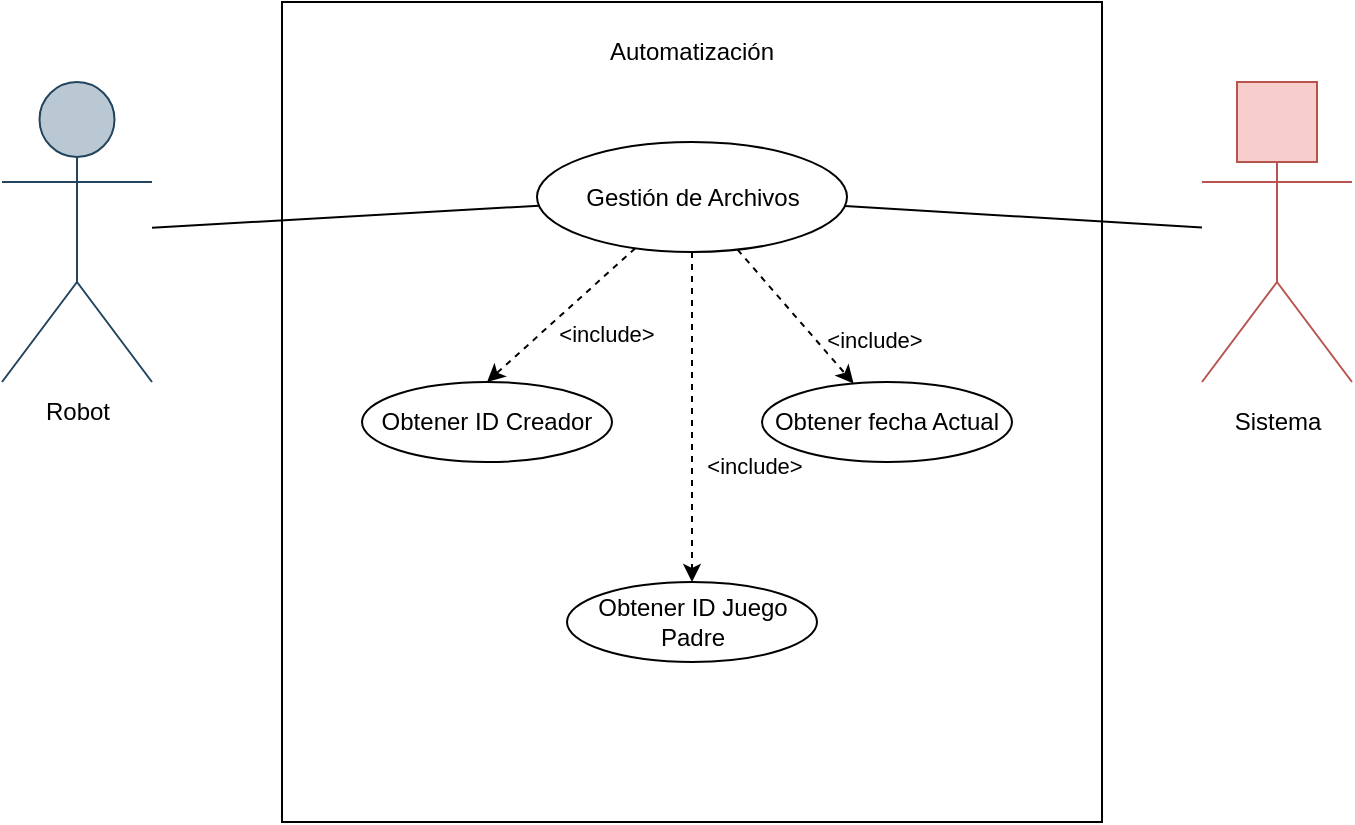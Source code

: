 <mxfile version="19.0.3" type="device"><diagram id="NPfOpgzhIb2xzJaVllle" name="Página-1"><mxGraphModel dx="1422" dy="857" grid="1" gridSize="10" guides="1" tooltips="1" connect="1" arrows="1" fold="1" page="1" pageScale="1" pageWidth="827" pageHeight="1169" math="0" shadow="0"><root><mxCell id="0"/><mxCell id="1" parent="0"/><mxCell id="Q_KOze9fZp8mxvfj9dgf-1" value="" style="rounded=0;whiteSpace=wrap;html=1;gradientColor=none;fillColor=none;gradientDirection=north;shadow=0;glass=0;" parent="1" vertex="1"><mxGeometry x="280" y="160" width="410" height="410" as="geometry"/></mxCell><mxCell id="Q_KOze9fZp8mxvfj9dgf-2" value="Automatización" style="text;html=1;strokeColor=none;fillColor=none;align=center;verticalAlign=middle;whiteSpace=wrap;rounded=0;shadow=0;glass=0;" parent="1" vertex="1"><mxGeometry x="455" y="170" width="60" height="30" as="geometry"/></mxCell><mxCell id="Q_KOze9fZp8mxvfj9dgf-3" value="" style="shape=umlActor;verticalLabelPosition=bottom;verticalAlign=top;html=1;outlineConnect=0;fillColor=#bac8d3;strokeColor=#23445d;aspect=fixed;" parent="1" vertex="1"><mxGeometry x="140" y="200" width="75" height="150" as="geometry"/></mxCell><mxCell id="Q_KOze9fZp8mxvfj9dgf-4" value="Robot" style="text;html=1;strokeColor=none;fillColor=none;align=center;verticalAlign=middle;whiteSpace=wrap;rounded=0;shadow=0;glass=0;" parent="1" vertex="1"><mxGeometry x="147.5" y="350" width="60" height="30" as="geometry"/></mxCell><mxCell id="Q_KOze9fZp8mxvfj9dgf-5" value="Gestión de Archivos" style="ellipse;whiteSpace=wrap;html=1;rounded=0;shadow=0;glass=0;fillColor=none;gradientColor=none;gradientDirection=north;" parent="1" vertex="1"><mxGeometry x="407.5" y="230" width="155" height="55" as="geometry"/></mxCell><mxCell id="Q_KOze9fZp8mxvfj9dgf-6" value="" style="endArrow=none;html=1;rounded=0;" parent="1" source="Q_KOze9fZp8mxvfj9dgf-3" target="Q_KOze9fZp8mxvfj9dgf-5" edge="1"><mxGeometry width="50" height="50" relative="1" as="geometry"><mxPoint x="320" y="370" as="sourcePoint"/><mxPoint x="370" y="320" as="targetPoint"/></mxGeometry></mxCell><mxCell id="Q_KOze9fZp8mxvfj9dgf-8" value="Obtener ID Creador" style="ellipse;whiteSpace=wrap;html=1;rounded=0;shadow=0;glass=0;fillColor=none;gradientColor=none;gradientDirection=north;" parent="1" vertex="1"><mxGeometry x="320" y="350" width="125" height="40" as="geometry"/></mxCell><mxCell id="Q_KOze9fZp8mxvfj9dgf-9" value="" style="endArrow=classic;html=1;rounded=0;entryX=0.5;entryY=0;entryDx=0;entryDy=0;dashed=1;" parent="1" source="Q_KOze9fZp8mxvfj9dgf-5" target="Q_KOze9fZp8mxvfj9dgf-8" edge="1"><mxGeometry width="50" height="50" relative="1" as="geometry"><mxPoint x="320" y="370" as="sourcePoint"/><mxPoint x="370" y="320" as="targetPoint"/></mxGeometry></mxCell><mxCell id="Q_KOze9fZp8mxvfj9dgf-10" value="&amp;lt;include&amp;gt;" style="edgeLabel;html=1;align=center;verticalAlign=middle;resizable=0;points=[];" parent="Q_KOze9fZp8mxvfj9dgf-9" vertex="1" connectable="0"><mxGeometry x="0.271" relative="1" as="geometry"><mxPoint x="32" as="offset"/></mxGeometry></mxCell><mxCell id="Q_KOze9fZp8mxvfj9dgf-11" value="Obtener ID Juego Padre" style="ellipse;whiteSpace=wrap;html=1;rounded=0;shadow=0;glass=0;fillColor=none;gradientColor=none;gradientDirection=north;" parent="1" vertex="1"><mxGeometry x="422.5" y="450" width="125" height="40" as="geometry"/></mxCell><mxCell id="Q_KOze9fZp8mxvfj9dgf-12" value="" style="endArrow=classic;html=1;rounded=0;dashed=1;" parent="1" source="Q_KOze9fZp8mxvfj9dgf-5" target="Q_KOze9fZp8mxvfj9dgf-11" edge="1"><mxGeometry width="50" height="50" relative="1" as="geometry"><mxPoint x="425.451" y="293.584" as="sourcePoint"/><mxPoint x="372.5" y="350.0" as="targetPoint"/></mxGeometry></mxCell><mxCell id="Q_KOze9fZp8mxvfj9dgf-13" value="&amp;lt;include&amp;gt;" style="edgeLabel;html=1;align=center;verticalAlign=middle;resizable=0;points=[];" parent="Q_KOze9fZp8mxvfj9dgf-12" vertex="1" connectable="0"><mxGeometry x="0.271" relative="1" as="geometry"><mxPoint x="31" y="2" as="offset"/></mxGeometry></mxCell><mxCell id="Q_KOze9fZp8mxvfj9dgf-14" value="Obtener fecha Actual" style="ellipse;whiteSpace=wrap;html=1;rounded=0;shadow=0;glass=0;fillColor=none;gradientColor=none;gradientDirection=north;" parent="1" vertex="1"><mxGeometry x="520" y="350" width="125" height="40" as="geometry"/></mxCell><mxCell id="Q_KOze9fZp8mxvfj9dgf-15" value="" style="endArrow=classic;html=1;rounded=0;dashed=1;" parent="1" source="Q_KOze9fZp8mxvfj9dgf-5" target="Q_KOze9fZp8mxvfj9dgf-14" edge="1"><mxGeometry width="50" height="50" relative="1" as="geometry"><mxPoint x="447.637" y="294.987" as="sourcePoint"/><mxPoint x="436.679" y="420.007" as="targetPoint"/></mxGeometry></mxCell><mxCell id="Q_KOze9fZp8mxvfj9dgf-16" value="&amp;lt;include&amp;gt;" style="edgeLabel;html=1;align=center;verticalAlign=middle;resizable=0;points=[];" parent="Q_KOze9fZp8mxvfj9dgf-15" vertex="1" connectable="0"><mxGeometry x="0.271" relative="1" as="geometry"><mxPoint x="31" y="2" as="offset"/></mxGeometry></mxCell><mxCell id="Q_KOze9fZp8mxvfj9dgf-17" value="" style="shape=umlActor;verticalLabelPosition=bottom;verticalAlign=top;html=1;outlineConnect=0;fillColor=#f8cecc;strokeColor=#b85450;aspect=fixed;" parent="1" vertex="1"><mxGeometry x="740" y="200" width="75" height="150" as="geometry"/></mxCell><mxCell id="Q_KOze9fZp8mxvfj9dgf-18" value="" style="rounded=0;whiteSpace=wrap;html=1;fillColor=#f8cecc;strokeColor=#b85450;aspect=fixed;" parent="1" vertex="1"><mxGeometry x="757.5" y="200" width="40" height="40" as="geometry"/></mxCell><mxCell id="Q_KOze9fZp8mxvfj9dgf-19" value="" style="endArrow=none;html=1;rounded=0;" parent="1" source="Q_KOze9fZp8mxvfj9dgf-5" target="Q_KOze9fZp8mxvfj9dgf-17" edge="1"><mxGeometry width="50" height="50" relative="1" as="geometry"><mxPoint x="225" y="282.476" as="sourcePoint"/><mxPoint x="371.358" y="272.625" as="targetPoint"/></mxGeometry></mxCell><mxCell id="y3t9C37I1rMFFMa0h3s--1" value="Sistema" style="text;html=1;strokeColor=none;fillColor=none;align=center;verticalAlign=middle;whiteSpace=wrap;rounded=0;shadow=0;glass=0;" vertex="1" parent="1"><mxGeometry x="747.5" y="355" width="60" height="30" as="geometry"/></mxCell></root></mxGraphModel></diagram></mxfile>
